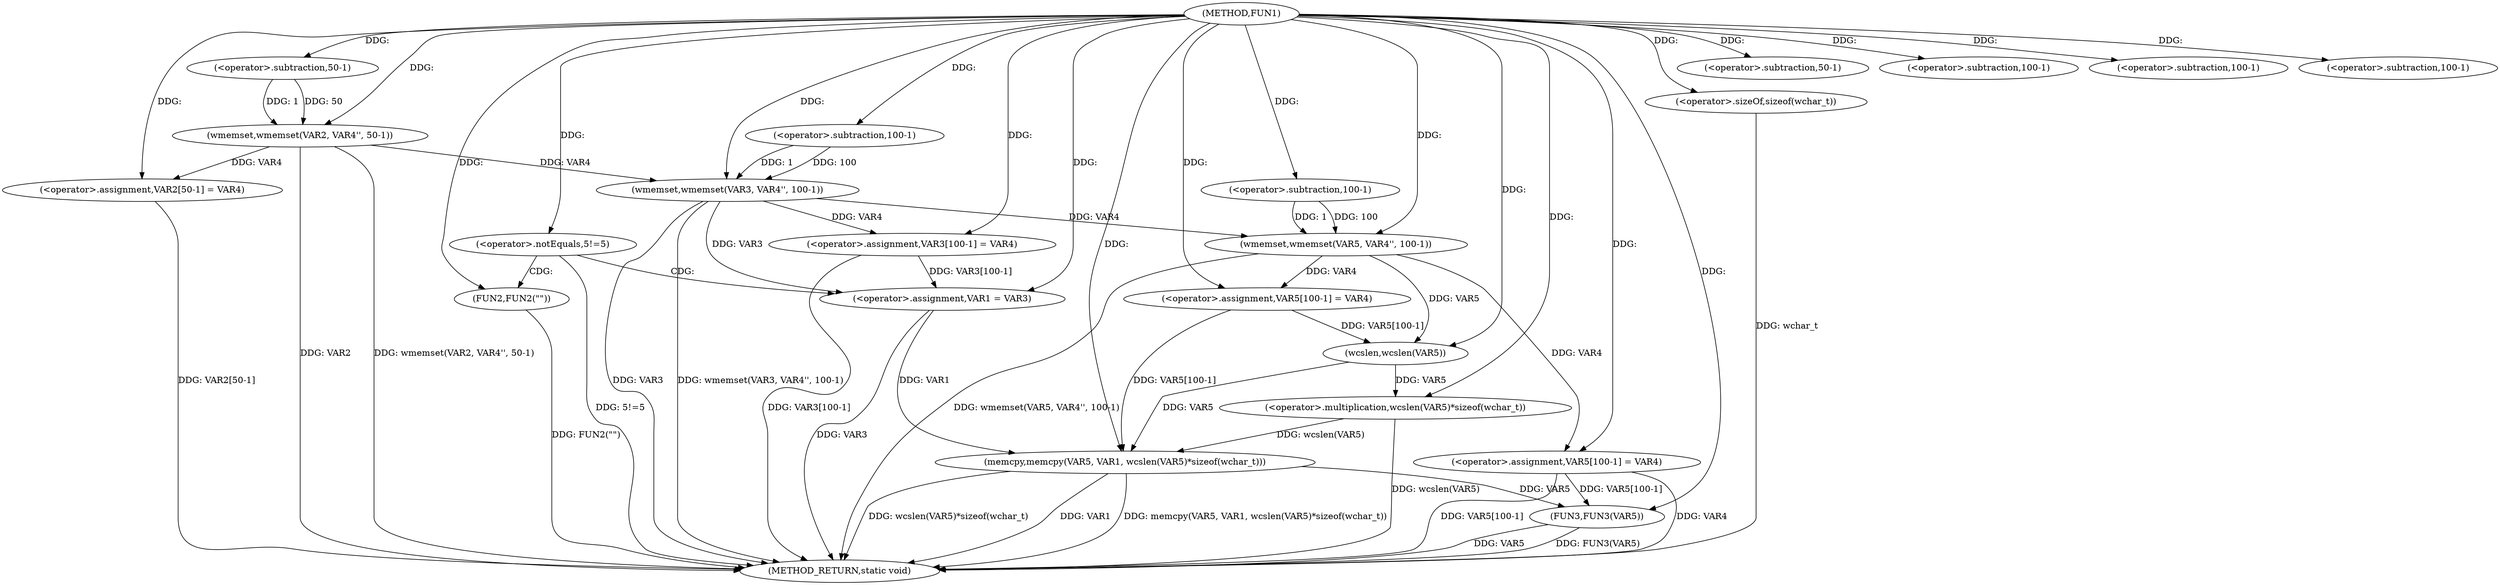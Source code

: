 digraph FUN1 {  
"1000100" [label = "(METHOD,FUN1)" ]
"1000175" [label = "(METHOD_RETURN,static void)" ]
"1000105" [label = "(wmemset,wmemset(VAR2, VAR4'', 50-1))" ]
"1000108" [label = "(<operator>.subtraction,50-1)" ]
"1000111" [label = "(<operator>.assignment,VAR2[50-1] = VAR4)" ]
"1000114" [label = "(<operator>.subtraction,50-1)" ]
"1000118" [label = "(wmemset,wmemset(VAR3, VAR4'', 100-1))" ]
"1000121" [label = "(<operator>.subtraction,100-1)" ]
"1000124" [label = "(<operator>.assignment,VAR3[100-1] = VAR4)" ]
"1000127" [label = "(<operator>.subtraction,100-1)" ]
"1000132" [label = "(<operator>.notEquals,5!=5)" ]
"1000136" [label = "(FUN2,FUN2(\"\"))" ]
"1000140" [label = "(<operator>.assignment,VAR1 = VAR3)" ]
"1000145" [label = "(wmemset,wmemset(VAR5, VAR4'', 100-1))" ]
"1000148" [label = "(<operator>.subtraction,100-1)" ]
"1000151" [label = "(<operator>.assignment,VAR5[100-1] = VAR4)" ]
"1000154" [label = "(<operator>.subtraction,100-1)" ]
"1000158" [label = "(memcpy,memcpy(VAR5, VAR1, wcslen(VAR5)*sizeof(wchar_t)))" ]
"1000161" [label = "(<operator>.multiplication,wcslen(VAR5)*sizeof(wchar_t))" ]
"1000162" [label = "(wcslen,wcslen(VAR5))" ]
"1000164" [label = "(<operator>.sizeOf,sizeof(wchar_t))" ]
"1000166" [label = "(<operator>.assignment,VAR5[100-1] = VAR4)" ]
"1000169" [label = "(<operator>.subtraction,100-1)" ]
"1000173" [label = "(FUN3,FUN3(VAR5))" ]
  "1000124" -> "1000175"  [ label = "DDG: VAR3[100-1]"] 
  "1000105" -> "1000175"  [ label = "DDG: wmemset(VAR2, VAR4'', 50-1)"] 
  "1000132" -> "1000175"  [ label = "DDG: 5!=5"] 
  "1000118" -> "1000175"  [ label = "DDG: wmemset(VAR3, VAR4'', 100-1)"] 
  "1000111" -> "1000175"  [ label = "DDG: VAR2[50-1]"] 
  "1000173" -> "1000175"  [ label = "DDG: FUN3(VAR5)"] 
  "1000118" -> "1000175"  [ label = "DDG: VAR3"] 
  "1000161" -> "1000175"  [ label = "DDG: wcslen(VAR5)"] 
  "1000166" -> "1000175"  [ label = "DDG: VAR4"] 
  "1000140" -> "1000175"  [ label = "DDG: VAR3"] 
  "1000158" -> "1000175"  [ label = "DDG: VAR1"] 
  "1000158" -> "1000175"  [ label = "DDG: memcpy(VAR5, VAR1, wcslen(VAR5)*sizeof(wchar_t))"] 
  "1000166" -> "1000175"  [ label = "DDG: VAR5[100-1]"] 
  "1000136" -> "1000175"  [ label = "DDG: FUN2(\"\")"] 
  "1000145" -> "1000175"  [ label = "DDG: wmemset(VAR5, VAR4'', 100-1)"] 
  "1000158" -> "1000175"  [ label = "DDG: wcslen(VAR5)*sizeof(wchar_t)"] 
  "1000173" -> "1000175"  [ label = "DDG: VAR5"] 
  "1000105" -> "1000175"  [ label = "DDG: VAR2"] 
  "1000164" -> "1000175"  [ label = "DDG: wchar_t"] 
  "1000100" -> "1000105"  [ label = "DDG: "] 
  "1000108" -> "1000105"  [ label = "DDG: 50"] 
  "1000108" -> "1000105"  [ label = "DDG: 1"] 
  "1000100" -> "1000108"  [ label = "DDG: "] 
  "1000105" -> "1000111"  [ label = "DDG: VAR4"] 
  "1000100" -> "1000111"  [ label = "DDG: "] 
  "1000100" -> "1000114"  [ label = "DDG: "] 
  "1000100" -> "1000118"  [ label = "DDG: "] 
  "1000105" -> "1000118"  [ label = "DDG: VAR4"] 
  "1000121" -> "1000118"  [ label = "DDG: 100"] 
  "1000121" -> "1000118"  [ label = "DDG: 1"] 
  "1000100" -> "1000121"  [ label = "DDG: "] 
  "1000118" -> "1000124"  [ label = "DDG: VAR4"] 
  "1000100" -> "1000124"  [ label = "DDG: "] 
  "1000100" -> "1000127"  [ label = "DDG: "] 
  "1000100" -> "1000132"  [ label = "DDG: "] 
  "1000100" -> "1000136"  [ label = "DDG: "] 
  "1000124" -> "1000140"  [ label = "DDG: VAR3[100-1]"] 
  "1000118" -> "1000140"  [ label = "DDG: VAR3"] 
  "1000100" -> "1000140"  [ label = "DDG: "] 
  "1000100" -> "1000145"  [ label = "DDG: "] 
  "1000118" -> "1000145"  [ label = "DDG: VAR4"] 
  "1000148" -> "1000145"  [ label = "DDG: 100"] 
  "1000148" -> "1000145"  [ label = "DDG: 1"] 
  "1000100" -> "1000148"  [ label = "DDG: "] 
  "1000145" -> "1000151"  [ label = "DDG: VAR4"] 
  "1000100" -> "1000151"  [ label = "DDG: "] 
  "1000100" -> "1000154"  [ label = "DDG: "] 
  "1000151" -> "1000158"  [ label = "DDG: VAR5[100-1]"] 
  "1000162" -> "1000158"  [ label = "DDG: VAR5"] 
  "1000100" -> "1000158"  [ label = "DDG: "] 
  "1000140" -> "1000158"  [ label = "DDG: VAR1"] 
  "1000161" -> "1000158"  [ label = "DDG: wcslen(VAR5)"] 
  "1000162" -> "1000161"  [ label = "DDG: VAR5"] 
  "1000151" -> "1000162"  [ label = "DDG: VAR5[100-1]"] 
  "1000145" -> "1000162"  [ label = "DDG: VAR5"] 
  "1000100" -> "1000162"  [ label = "DDG: "] 
  "1000100" -> "1000161"  [ label = "DDG: "] 
  "1000100" -> "1000164"  [ label = "DDG: "] 
  "1000100" -> "1000166"  [ label = "DDG: "] 
  "1000145" -> "1000166"  [ label = "DDG: VAR4"] 
  "1000100" -> "1000169"  [ label = "DDG: "] 
  "1000158" -> "1000173"  [ label = "DDG: VAR5"] 
  "1000166" -> "1000173"  [ label = "DDG: VAR5[100-1]"] 
  "1000100" -> "1000173"  [ label = "DDG: "] 
  "1000132" -> "1000136"  [ label = "CDG: "] 
  "1000132" -> "1000140"  [ label = "CDG: "] 
}
